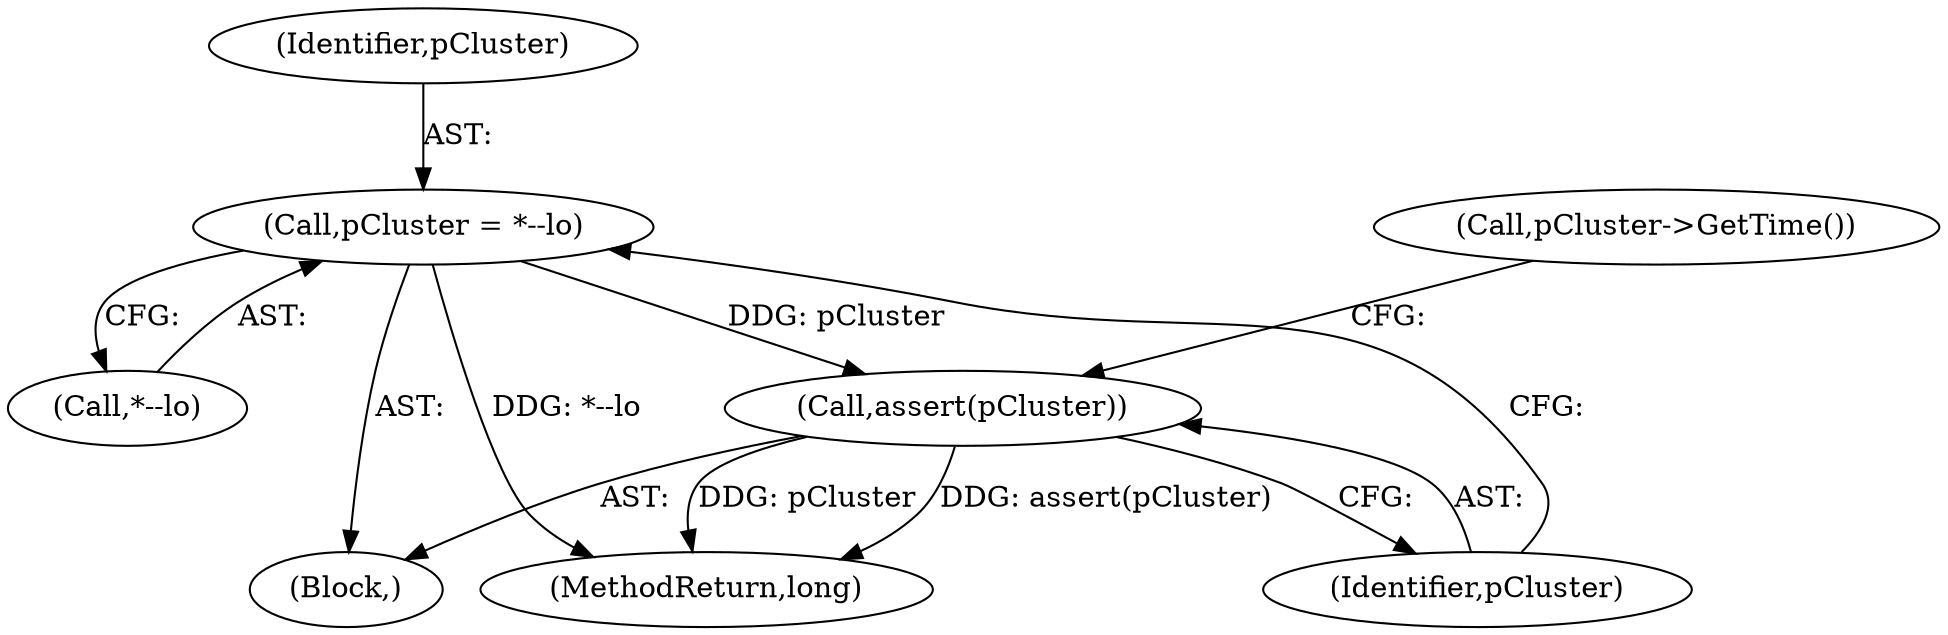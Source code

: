 digraph "0_Android_cc274e2abe8b2a6698a5c47d8aa4bb45f1f9538d_61@pointer" {
"1000276" [label="(Call,pCluster = *--lo)"];
"1000281" [label="(Call,assert(pCluster))"];
"1000282" [label="(Identifier,pCluster)"];
"1000285" [label="(Call,pCluster->GetTime())"];
"1000278" [label="(Call,*--lo)"];
"1000276" [label="(Call,pCluster = *--lo)"];
"1000275" [label="(Block,)"];
"1000305" [label="(MethodReturn,long)"];
"1000277" [label="(Identifier,pCluster)"];
"1000281" [label="(Call,assert(pCluster))"];
"1000276" -> "1000275"  [label="AST: "];
"1000276" -> "1000278"  [label="CFG: "];
"1000277" -> "1000276"  [label="AST: "];
"1000278" -> "1000276"  [label="AST: "];
"1000282" -> "1000276"  [label="CFG: "];
"1000276" -> "1000305"  [label="DDG: *--lo"];
"1000276" -> "1000281"  [label="DDG: pCluster"];
"1000281" -> "1000275"  [label="AST: "];
"1000281" -> "1000282"  [label="CFG: "];
"1000282" -> "1000281"  [label="AST: "];
"1000285" -> "1000281"  [label="CFG: "];
"1000281" -> "1000305"  [label="DDG: pCluster"];
"1000281" -> "1000305"  [label="DDG: assert(pCluster)"];
}
